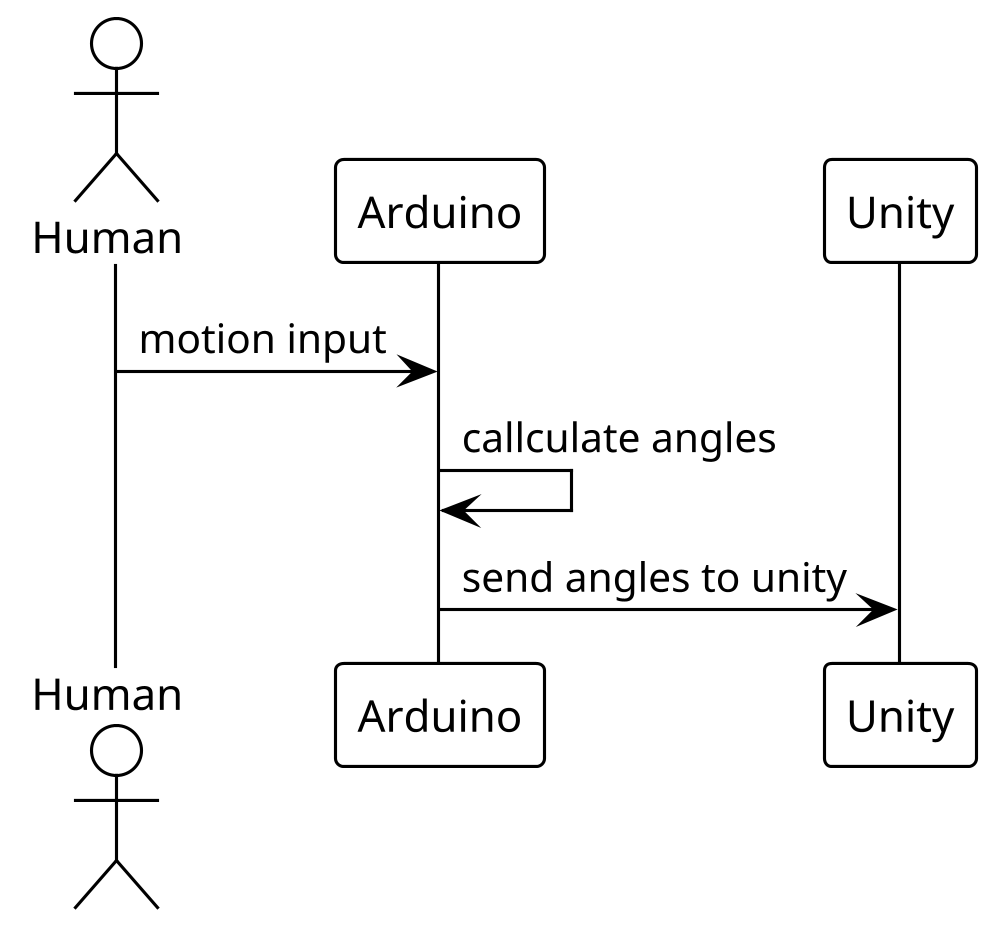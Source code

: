 @startuml

!theme plain
skinparam dpi 300

actor "Human" as client
participant "Arduino" as arduino
participant "Unity" as unity

client -> arduino: motion input
arduino -> arduino: callculate angles
arduino -> unity: send angles to unity
@enduml